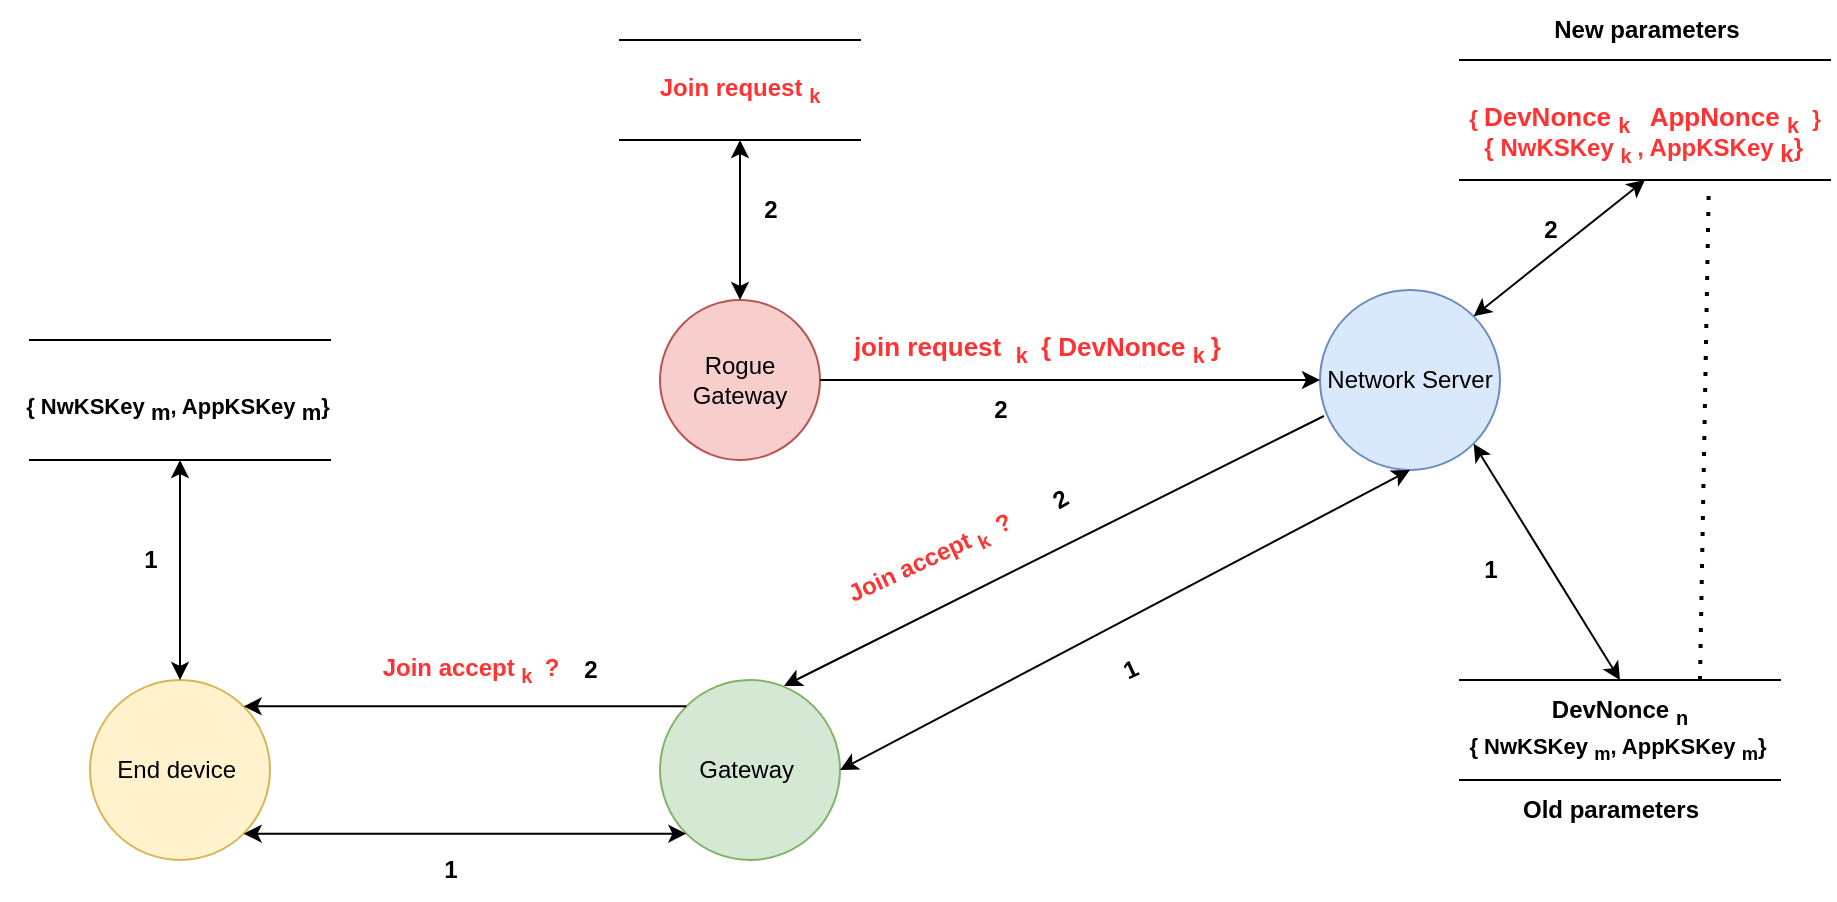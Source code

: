 <mxfile version="21.2.1" type="device">
  <diagram name="Page-1" id="wU9LXb1d4POlgjkQyBST">
    <mxGraphModel dx="1964" dy="826" grid="1" gridSize="10" guides="1" tooltips="1" connect="1" arrows="1" fold="1" page="1" pageScale="1" pageWidth="850" pageHeight="1100" math="0" shadow="0">
      <root>
        <mxCell id="0" />
        <mxCell id="1" parent="0" />
        <mxCell id="wuviF0q1Gh6CfxU_NPEG-31" value="&lt;font color=&quot;#ff3333&quot;&gt;&lt;b style=&quot;border-color: var(--border-color); font-size: 13px;&quot;&gt;&lt;b style=&quot;border-color: var(--border-color); font-size: 11px;&quot;&gt;{&amp;nbsp;&lt;/b&gt;DevNonce&amp;nbsp;&lt;sub style=&quot;border-color: var(--border-color);&quot;&gt;k&amp;nbsp; &lt;/sub&gt;&lt;span style=&quot;border-color: var(--border-color);&quot;&gt;&amp;nbsp;AppNonce &lt;sub&gt;k&amp;nbsp;&lt;/sub&gt;&amp;nbsp;&lt;/span&gt;&lt;/b&gt;&lt;b style=&quot;border-color: var(--border-color); font-size: 11px;&quot;&gt;}&lt;/b&gt;&lt;/font&gt;" style="shape=partialRectangle;whiteSpace=wrap;html=1;left=0;right=0;fillColor=none;" vertex="1" parent="1">
          <mxGeometry x="600" y="120" width="185" height="60" as="geometry" />
        </mxCell>
        <mxCell id="wuviF0q1Gh6CfxU_NPEG-24" value="" style="shape=partialRectangle;whiteSpace=wrap;html=1;left=0;right=0;fillColor=none;fontSize=10;" vertex="1" parent="1">
          <mxGeometry x="-115" y="260" width="150" height="60" as="geometry" />
        </mxCell>
        <mxCell id="wuviF0q1Gh6CfxU_NPEG-1" value="Rogue Gateway" style="ellipse;whiteSpace=wrap;html=1;aspect=fixed;fillColor=#f8cecc;strokeColor=#b85450;" vertex="1" parent="1">
          <mxGeometry x="200" y="240" width="80" height="80" as="geometry" />
        </mxCell>
        <mxCell id="wuviF0q1Gh6CfxU_NPEG-2" value="Network Server" style="ellipse;whiteSpace=wrap;html=1;aspect=fixed;fillColor=#dae8fc;strokeColor=#6c8ebf;" vertex="1" parent="1">
          <mxGeometry x="530" y="235" width="90" height="90" as="geometry" />
        </mxCell>
        <mxCell id="wuviF0q1Gh6CfxU_NPEG-3" value="" style="endArrow=classic;html=1;fontColor=#FF3333;rounded=0;exitX=1;exitY=0.5;exitDx=0;exitDy=0;entryX=0;entryY=0.5;entryDx=0;entryDy=0;" edge="1" parent="1" source="wuviF0q1Gh6CfxU_NPEG-1" target="wuviF0q1Gh6CfxU_NPEG-2">
          <mxGeometry width="50" height="50" relative="1" as="geometry">
            <mxPoint x="400" y="450" as="sourcePoint" />
            <mxPoint x="450" y="400" as="targetPoint" />
          </mxGeometry>
        </mxCell>
        <mxCell id="wuviF0q1Gh6CfxU_NPEG-4" value="&lt;font color=&quot;#ff3333&quot; style=&quot;font-size: 13px;&quot;&gt;&lt;b&gt;join request&amp;nbsp; &lt;sub&gt;k&amp;nbsp;&lt;/sub&gt;&amp;nbsp;{ DevNonce&amp;nbsp;&lt;sub style=&quot;border-color: var(--border-color);&quot;&gt;k&amp;nbsp;&lt;/sub&gt;}&amp;nbsp;&lt;/b&gt;&lt;/font&gt;" style="text;html=1;align=center;verticalAlign=middle;resizable=0;points=[];autosize=1;strokeColor=none;fillColor=none;" vertex="1" parent="1">
          <mxGeometry x="285" y="250" width="210" height="30" as="geometry" />
        </mxCell>
        <mxCell id="wuviF0q1Gh6CfxU_NPEG-5" value="&lt;b&gt;DevNonce &lt;sub&gt;n&lt;br&gt;&lt;br&gt;&lt;/sub&gt;&lt;/b&gt;" style="shape=partialRectangle;whiteSpace=wrap;html=1;left=0;right=0;fillColor=none;" vertex="1" parent="1">
          <mxGeometry x="600" y="430" width="160" height="50" as="geometry" />
        </mxCell>
        <mxCell id="wuviF0q1Gh6CfxU_NPEG-7" value="" style="endArrow=classic;startArrow=classic;html=1;fontColor=#FF3333;rounded=0;exitX=0.5;exitY=0;exitDx=0;exitDy=0;entryX=1;entryY=1;entryDx=0;entryDy=0;" edge="1" parent="1" source="wuviF0q1Gh6CfxU_NPEG-5" target="wuviF0q1Gh6CfxU_NPEG-2">
          <mxGeometry width="50" height="50" relative="1" as="geometry">
            <mxPoint x="570" y="410" as="sourcePoint" />
            <mxPoint x="570" y="320" as="targetPoint" />
          </mxGeometry>
        </mxCell>
        <mxCell id="wuviF0q1Gh6CfxU_NPEG-8" value="Gateway&amp;nbsp;" style="ellipse;whiteSpace=wrap;html=1;aspect=fixed;fillColor=#d5e8d4;strokeColor=#82b366;" vertex="1" parent="1">
          <mxGeometry x="200" y="430" width="90" height="90" as="geometry" />
        </mxCell>
        <mxCell id="wuviF0q1Gh6CfxU_NPEG-10" value="End device&amp;nbsp;" style="ellipse;whiteSpace=wrap;html=1;aspect=fixed;fillColor=#fff2cc;strokeColor=#d6b656;" vertex="1" parent="1">
          <mxGeometry x="-85" y="430" width="90" height="90" as="geometry" />
        </mxCell>
        <mxCell id="wuviF0q1Gh6CfxU_NPEG-14" value="&lt;b&gt;&lt;font color=&quot;#ff3333&quot;&gt;Join request &lt;sub&gt;k&lt;/sub&gt;&lt;/font&gt;&lt;/b&gt;" style="shape=partialRectangle;whiteSpace=wrap;html=1;left=0;right=0;fillColor=none;" vertex="1" parent="1">
          <mxGeometry x="180" y="110" width="120" height="50" as="geometry" />
        </mxCell>
        <mxCell id="wuviF0q1Gh6CfxU_NPEG-15" value="" style="endArrow=classic;startArrow=classic;html=1;fontColor=#FF3333;rounded=0;exitX=0.5;exitY=0;exitDx=0;exitDy=0;entryX=0.5;entryY=1;entryDx=0;entryDy=0;" edge="1" parent="1" source="wuviF0q1Gh6CfxU_NPEG-1" target="wuviF0q1Gh6CfxU_NPEG-14">
          <mxGeometry width="50" height="50" relative="1" as="geometry">
            <mxPoint x="560" y="340" as="sourcePoint" />
            <mxPoint x="610" y="290" as="targetPoint" />
          </mxGeometry>
        </mxCell>
        <mxCell id="wuviF0q1Gh6CfxU_NPEG-17" value="&lt;b&gt;&lt;span style=&quot;border-color: var(--border-color); font-size: 11px;&quot;&gt;{&amp;nbsp;&lt;/span&gt;NwKSKey &lt;sub style=&quot;font-size: 11px;&quot;&gt;m&lt;/sub&gt;, AppKSKey &lt;sub style=&quot;font-size: 11px;&quot;&gt;m&lt;/sub&gt;&lt;span style=&quot;border-color: var(--border-color); font-size: 11px;&quot;&gt;}&amp;nbsp;&lt;/span&gt;&lt;/b&gt;" style="text;html=1;align=center;verticalAlign=middle;resizable=0;points=[];autosize=1;strokeColor=none;fillColor=none;fontSize=11;" vertex="1" parent="1">
          <mxGeometry x="-130" y="280" width="180" height="30" as="geometry" />
        </mxCell>
        <mxCell id="wuviF0q1Gh6CfxU_NPEG-18" value="&lt;b style=&quot;font-size: 11px;&quot;&gt;&lt;span style=&quot;border-color: var(--border-color);&quot;&gt;{&amp;nbsp;&lt;/span&gt;NwKSKey &lt;sub style=&quot;&quot;&gt;m&lt;/sub&gt;, AppKSKey &lt;sub style=&quot;&quot;&gt;m&lt;/sub&gt;&lt;span style=&quot;border-color: var(--border-color);&quot;&gt;}&amp;nbsp;&lt;/span&gt;&lt;/b&gt;" style="text;html=1;align=center;verticalAlign=middle;resizable=0;points=[];autosize=1;strokeColor=none;fillColor=none;fontSize=9;" vertex="1" parent="1">
          <mxGeometry x="590" y="450" width="180" height="30" as="geometry" />
        </mxCell>
        <mxCell id="wuviF0q1Gh6CfxU_NPEG-19" value="" style="endArrow=classic;startArrow=classic;html=1;fontColor=#FF3333;rounded=0;exitX=1;exitY=1;exitDx=0;exitDy=0;entryX=0;entryY=1;entryDx=0;entryDy=0;" edge="1" parent="1" source="wuviF0q1Gh6CfxU_NPEG-10" target="wuviF0q1Gh6CfxU_NPEG-8">
          <mxGeometry width="50" height="50" relative="1" as="geometry">
            <mxPoint x="400" y="530" as="sourcePoint" />
            <mxPoint x="450" y="480" as="targetPoint" />
          </mxGeometry>
        </mxCell>
        <mxCell id="wuviF0q1Gh6CfxU_NPEG-20" value="&lt;b&gt;1&lt;/b&gt;" style="text;html=1;align=center;verticalAlign=middle;resizable=0;points=[];autosize=1;strokeColor=none;fillColor=none;" vertex="1" parent="1">
          <mxGeometry x="80" y="510" width="30" height="30" as="geometry" />
        </mxCell>
        <mxCell id="wuviF0q1Gh6CfxU_NPEG-21" value="" style="endArrow=classic;startArrow=classic;html=1;fontColor=#FF3333;rounded=0;exitX=1;exitY=0.5;exitDx=0;exitDy=0;entryX=0.5;entryY=1;entryDx=0;entryDy=0;" edge="1" parent="1" source="wuviF0q1Gh6CfxU_NPEG-8" target="wuviF0q1Gh6CfxU_NPEG-2">
          <mxGeometry width="50" height="50" relative="1" as="geometry">
            <mxPoint x="400" y="530" as="sourcePoint" />
            <mxPoint x="450" y="480" as="targetPoint" />
          </mxGeometry>
        </mxCell>
        <mxCell id="wuviF0q1Gh6CfxU_NPEG-22" value="&lt;b&gt;1&lt;/b&gt;" style="text;html=1;align=center;verticalAlign=middle;resizable=0;points=[];autosize=1;strokeColor=none;fillColor=none;rotation=-25;" vertex="1" parent="1">
          <mxGeometry x="420" y="410" width="30" height="30" as="geometry" />
        </mxCell>
        <mxCell id="wuviF0q1Gh6CfxU_NPEG-25" value="" style="endArrow=classic;startArrow=classic;html=1;fontColor=#FF3333;rounded=0;exitX=0.5;exitY=0;exitDx=0;exitDy=0;entryX=0.5;entryY=1;entryDx=0;entryDy=0;" edge="1" parent="1" source="wuviF0q1Gh6CfxU_NPEG-10" target="wuviF0q1Gh6CfxU_NPEG-24">
          <mxGeometry width="50" height="50" relative="1" as="geometry">
            <mxPoint x="400" y="530" as="sourcePoint" />
            <mxPoint x="450" y="480" as="targetPoint" />
          </mxGeometry>
        </mxCell>
        <mxCell id="wuviF0q1Gh6CfxU_NPEG-27" value="&lt;b&gt;2&lt;/b&gt;" style="text;html=1;align=center;verticalAlign=middle;resizable=0;points=[];autosize=1;strokeColor=none;fillColor=none;" vertex="1" parent="1">
          <mxGeometry x="355" y="280" width="30" height="30" as="geometry" />
        </mxCell>
        <mxCell id="wuviF0q1Gh6CfxU_NPEG-29" value="&lt;b style=&quot;font-size: 12px;&quot;&gt;&lt;font style=&quot;font-size: 12px;&quot; color=&quot;#ff3333&quot;&gt;&lt;span style=&quot;border-color: var(--border-color);&quot;&gt;{&amp;nbsp;&lt;/span&gt;NwKSKey &lt;sub style=&quot;&quot;&gt;k&amp;nbsp;&lt;/sub&gt;, AppKSKey &lt;sub&gt;&lt;font style=&quot;font-size: 12px;&quot;&gt;k&lt;/font&gt;&lt;/sub&gt;&lt;span style=&quot;border-color: var(--border-color);&quot;&gt;}&amp;nbsp;&lt;/span&gt;&lt;/font&gt;&lt;/b&gt;" style="text;html=1;align=center;verticalAlign=middle;resizable=0;points=[];autosize=1;strokeColor=none;fillColor=none;fontSize=11;" vertex="1" parent="1">
          <mxGeometry x="597.5" y="150" width="190" height="30" as="geometry" />
        </mxCell>
        <mxCell id="wuviF0q1Gh6CfxU_NPEG-30" value="&lt;b&gt;1&lt;/b&gt;" style="text;html=1;align=center;verticalAlign=middle;resizable=0;points=[];autosize=1;strokeColor=none;fillColor=none;" vertex="1" parent="1">
          <mxGeometry x="600" y="360" width="30" height="30" as="geometry" />
        </mxCell>
        <mxCell id="wuviF0q1Gh6CfxU_NPEG-34" value="" style="endArrow=classic;startArrow=classic;html=1;fontColor=#FF3333;rounded=0;exitX=1;exitY=0;exitDx=0;exitDy=0;entryX=0.5;entryY=1;entryDx=0;entryDy=0;" edge="1" parent="1" source="wuviF0q1Gh6CfxU_NPEG-2" target="wuviF0q1Gh6CfxU_NPEG-31">
          <mxGeometry width="50" height="50" relative="1" as="geometry">
            <mxPoint x="400" y="390" as="sourcePoint" />
            <mxPoint x="730" y="220" as="targetPoint" />
          </mxGeometry>
        </mxCell>
        <mxCell id="wuviF0q1Gh6CfxU_NPEG-35" value="&lt;b&gt;2&lt;/b&gt;" style="text;html=1;align=center;verticalAlign=middle;resizable=0;points=[];autosize=1;strokeColor=none;fillColor=none;" vertex="1" parent="1">
          <mxGeometry x="630" y="190" width="30" height="30" as="geometry" />
        </mxCell>
        <mxCell id="wuviF0q1Gh6CfxU_NPEG-36" value="" style="endArrow=none;dashed=1;html=1;dashPattern=1 3;strokeWidth=2;rounded=0;entryX=0.668;entryY=1.067;entryDx=0;entryDy=0;entryPerimeter=0;exitX=0.75;exitY=0;exitDx=0;exitDy=0;" edge="1" parent="1" source="wuviF0q1Gh6CfxU_NPEG-5" target="wuviF0q1Gh6CfxU_NPEG-29">
          <mxGeometry width="50" height="50" relative="1" as="geometry">
            <mxPoint x="400" y="390" as="sourcePoint" />
            <mxPoint x="450" y="340" as="targetPoint" />
          </mxGeometry>
        </mxCell>
        <mxCell id="wuviF0q1Gh6CfxU_NPEG-38" value="&lt;b&gt;Old parameters&lt;/b&gt;" style="text;html=1;align=center;verticalAlign=middle;resizable=0;points=[];autosize=1;strokeColor=none;fillColor=none;" vertex="1" parent="1">
          <mxGeometry x="620" y="480" width="110" height="30" as="geometry" />
        </mxCell>
        <mxCell id="wuviF0q1Gh6CfxU_NPEG-39" value="&lt;b&gt;New parameters&lt;/b&gt;" style="text;html=1;align=center;verticalAlign=middle;resizable=0;points=[];autosize=1;strokeColor=none;fillColor=none;" vertex="1" parent="1">
          <mxGeometry x="632.5" y="90" width="120" height="30" as="geometry" />
        </mxCell>
        <mxCell id="wuviF0q1Gh6CfxU_NPEG-46" value="&lt;b&gt;&lt;font color=&quot;#ff3333&quot;&gt;Join accept &lt;sub&gt;k&amp;nbsp;&lt;/sub&gt;&amp;nbsp;?&lt;/font&gt;&lt;/b&gt;" style="text;html=1;align=center;verticalAlign=middle;resizable=0;points=[];autosize=1;strokeColor=none;fillColor=none;rotation=-25;" vertex="1" parent="1">
          <mxGeometry x="280" y="355" width="110" height="30" as="geometry" />
        </mxCell>
        <mxCell id="wuviF0q1Gh6CfxU_NPEG-49" value="&lt;b&gt;2&lt;/b&gt;" style="text;html=1;align=center;verticalAlign=middle;resizable=0;points=[];autosize=1;strokeColor=none;fillColor=none;rotation=-30;" vertex="1" parent="1">
          <mxGeometry x="385" y="325" width="30" height="30" as="geometry" />
        </mxCell>
        <mxCell id="wuviF0q1Gh6CfxU_NPEG-51" value="&lt;b&gt;2&lt;/b&gt;" style="text;html=1;align=center;verticalAlign=middle;resizable=0;points=[];autosize=1;strokeColor=none;fillColor=none;" vertex="1" parent="1">
          <mxGeometry x="150" y="410" width="30" height="30" as="geometry" />
        </mxCell>
        <mxCell id="wuviF0q1Gh6CfxU_NPEG-52" value="&lt;b&gt;1&lt;/b&gt;" style="text;html=1;align=center;verticalAlign=middle;resizable=0;points=[];autosize=1;strokeColor=none;fillColor=none;" vertex="1" parent="1">
          <mxGeometry x="-70" y="355" width="30" height="30" as="geometry" />
        </mxCell>
        <mxCell id="wuviF0q1Gh6CfxU_NPEG-53" value="&lt;b&gt;&lt;font color=&quot;#ff3333&quot;&gt;Join accept &lt;sub&gt;k&amp;nbsp;&lt;/sub&gt;&amp;nbsp;?&lt;/font&gt;&lt;/b&gt;" style="text;html=1;align=center;verticalAlign=middle;resizable=0;points=[];autosize=1;strokeColor=none;fillColor=none;rotation=0;" vertex="1" parent="1">
          <mxGeometry x="49.996" y="409.999" width="110" height="30" as="geometry" />
        </mxCell>
        <mxCell id="wuviF0q1Gh6CfxU_NPEG-54" value="&lt;b&gt;2&lt;/b&gt;" style="text;html=1;align=center;verticalAlign=middle;resizable=0;points=[];autosize=1;strokeColor=none;fillColor=none;" vertex="1" parent="1">
          <mxGeometry x="240" y="180" width="30" height="30" as="geometry" />
        </mxCell>
        <mxCell id="wuviF0q1Gh6CfxU_NPEG-55" value="" style="endArrow=classic;html=1;rounded=0;exitX=0;exitY=0;exitDx=0;exitDy=0;entryX=1;entryY=0;entryDx=0;entryDy=0;" edge="1" parent="1" source="wuviF0q1Gh6CfxU_NPEG-8" target="wuviF0q1Gh6CfxU_NPEG-10">
          <mxGeometry width="50" height="50" relative="1" as="geometry">
            <mxPoint x="400" y="390" as="sourcePoint" />
            <mxPoint x="450" y="340" as="targetPoint" />
          </mxGeometry>
        </mxCell>
        <mxCell id="wuviF0q1Gh6CfxU_NPEG-56" value="" style="endArrow=classic;html=1;rounded=0;exitX=0.022;exitY=0.7;exitDx=0;exitDy=0;exitPerimeter=0;entryX=0.689;entryY=0.033;entryDx=0;entryDy=0;entryPerimeter=0;" edge="1" parent="1" source="wuviF0q1Gh6CfxU_NPEG-2" target="wuviF0q1Gh6CfxU_NPEG-8">
          <mxGeometry width="50" height="50" relative="1" as="geometry">
            <mxPoint x="400" y="390" as="sourcePoint" />
            <mxPoint x="450" y="340" as="targetPoint" />
          </mxGeometry>
        </mxCell>
      </root>
    </mxGraphModel>
  </diagram>
</mxfile>
